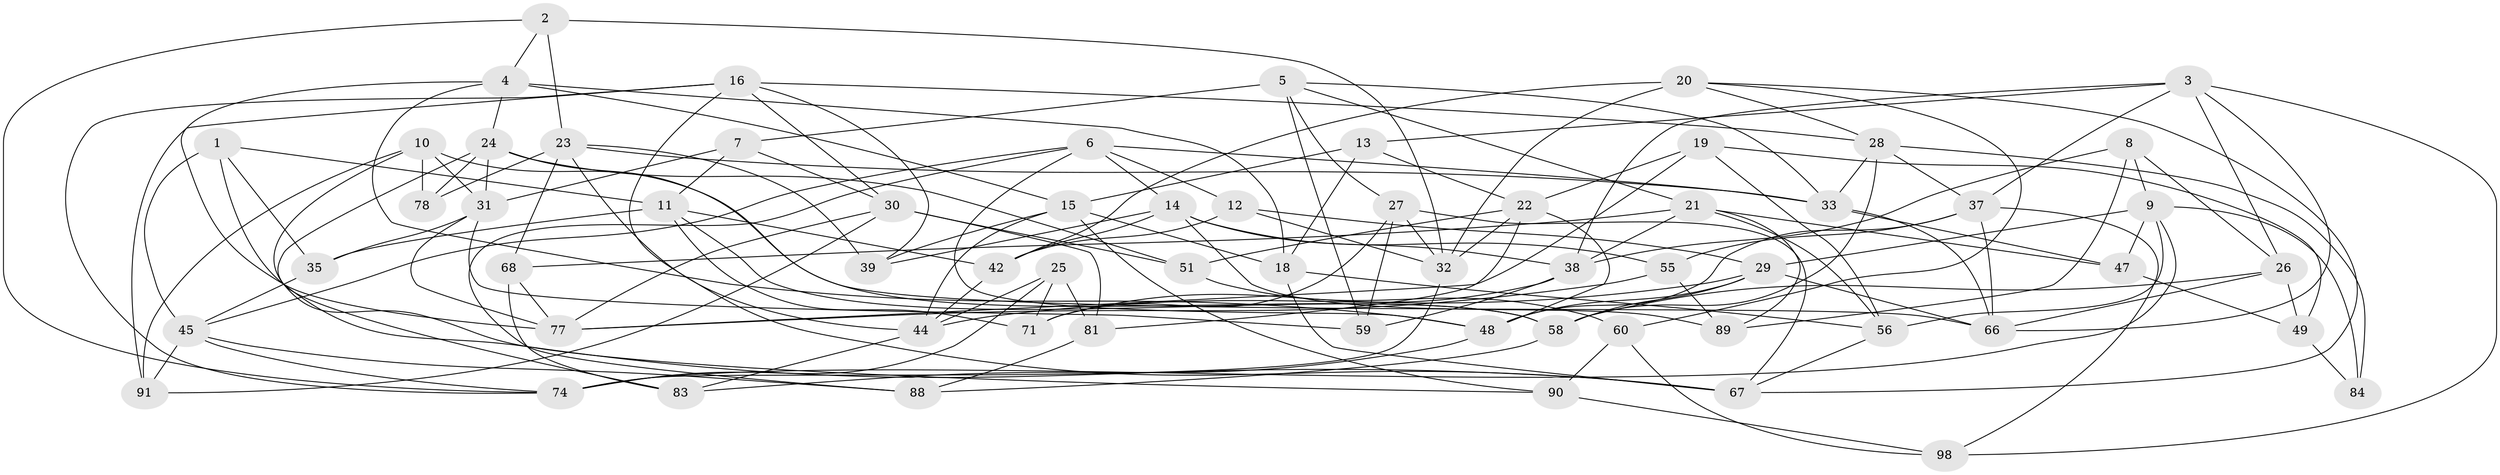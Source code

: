 // original degree distribution, {4: 1.0}
// Generated by graph-tools (version 1.1) at 2025/11/02/21/25 10:11:16]
// undirected, 63 vertices, 157 edges
graph export_dot {
graph [start="1"]
  node [color=gray90,style=filled];
  1;
  2;
  3 [super="+100"];
  4 [super="+61"];
  5 [super="+76"];
  6 [super="+46"];
  7;
  8;
  9 [super="+72"];
  10 [super="+36"];
  11 [super="+65"];
  12;
  13;
  14 [super="+53"];
  15 [super="+17"];
  16 [super="+93"];
  18 [super="+69"];
  19;
  20 [super="+87"];
  21 [super="+92"];
  22 [super="+63"];
  23 [super="+43"];
  24 [super="+40"];
  25;
  26 [super="+64"];
  27 [super="+70"];
  28 [super="+34"];
  29 [super="+82"];
  30 [super="+41"];
  31 [super="+73"];
  32 [super="+57"];
  33 [super="+86"];
  35;
  37 [super="+85"];
  38 [super="+50"];
  39;
  42 [super="+97"];
  44 [super="+52"];
  45 [super="+62"];
  47;
  48 [super="+80"];
  49 [super="+54"];
  51;
  55;
  56 [super="+94"];
  58 [super="+96"];
  59;
  60;
  66 [super="+75"];
  67 [super="+79"];
  68;
  71;
  74 [super="+99"];
  77 [super="+95"];
  78;
  81;
  83;
  84;
  88;
  89;
  90;
  91;
  98;
  1 -- 35;
  1 -- 11;
  1 -- 45;
  1 -- 67;
  2 -- 4;
  2 -- 32;
  2 -- 23;
  2 -- 74;
  3 -- 66;
  3 -- 13;
  3 -- 37;
  3 -- 98;
  3 -- 38;
  3 -- 26;
  4 -- 18;
  4 -- 15;
  4 -- 48;
  4 -- 24;
  4 -- 77;
  5 -- 27 [weight=2];
  5 -- 21;
  5 -- 59;
  5 -- 7;
  5 -- 33;
  6 -- 45;
  6 -- 88;
  6 -- 33;
  6 -- 12;
  6 -- 14;
  6 -- 48;
  7 -- 31;
  7 -- 11;
  7 -- 30;
  8 -- 26;
  8 -- 89;
  8 -- 9;
  8 -- 38;
  9 -- 74;
  9 -- 84;
  9 -- 29;
  9 -- 56;
  9 -- 47;
  10 -- 78 [weight=2];
  10 -- 91;
  10 -- 31;
  10 -- 90;
  10 -- 66;
  11 -- 58;
  11 -- 42;
  11 -- 35;
  11 -- 71;
  12 -- 32;
  12 -- 42;
  12 -- 29;
  13 -- 22;
  13 -- 18;
  13 -- 15;
  14 -- 89;
  14 -- 38;
  14 -- 55;
  14 -- 42;
  14 -- 39;
  15 -- 90;
  15 -- 44;
  15 -- 18;
  15 -- 39;
  16 -- 39;
  16 -- 67;
  16 -- 91;
  16 -- 30;
  16 -- 74;
  16 -- 28;
  18 -- 56 [weight=2];
  18 -- 67;
  19 -- 49;
  19 -- 22;
  19 -- 56;
  19 -- 77;
  20 -- 28;
  20 -- 42 [weight=2];
  20 -- 32;
  20 -- 60;
  20 -- 67;
  21 -- 89;
  21 -- 68;
  21 -- 56;
  21 -- 47;
  21 -- 38;
  22 -- 81;
  22 -- 51;
  22 -- 32;
  22 -- 48;
  23 -- 68;
  23 -- 78;
  23 -- 39;
  23 -- 44;
  23 -- 33;
  24 -- 58;
  24 -- 31;
  24 -- 83;
  24 -- 51;
  24 -- 78;
  25 -- 71;
  25 -- 81;
  25 -- 74;
  25 -- 44;
  26 -- 58;
  26 -- 49 [weight=2];
  26 -- 66;
  27 -- 32;
  27 -- 59;
  27 -- 67;
  27 -- 71;
  28 -- 37;
  28 -- 84;
  28 -- 33;
  28 -- 58;
  29 -- 44;
  29 -- 48;
  29 -- 66;
  29 -- 58;
  30 -- 77;
  30 -- 81;
  30 -- 51;
  30 -- 91;
  31 -- 59;
  31 -- 35;
  31 -- 77;
  32 -- 74;
  33 -- 66;
  33 -- 47;
  35 -- 45;
  37 -- 48;
  37 -- 98;
  37 -- 55;
  37 -- 66;
  38 -- 71;
  38 -- 59;
  42 -- 44;
  44 -- 83;
  45 -- 88;
  45 -- 91;
  45 -- 74;
  47 -- 49;
  48 -- 83;
  49 -- 84 [weight=2];
  51 -- 60;
  55 -- 77;
  55 -- 89;
  56 -- 67;
  58 -- 88;
  60 -- 90;
  60 -- 98;
  68 -- 83;
  68 -- 77;
  81 -- 88;
  90 -- 98;
}
